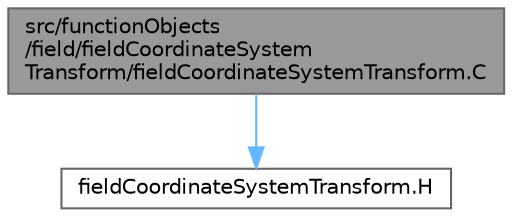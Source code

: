 digraph "src/functionObjects/field/fieldCoordinateSystemTransform/fieldCoordinateSystemTransform.C"
{
 // LATEX_PDF_SIZE
  bgcolor="transparent";
  edge [fontname=Helvetica,fontsize=10,labelfontname=Helvetica,labelfontsize=10];
  node [fontname=Helvetica,fontsize=10,shape=box,height=0.2,width=0.4];
  Node1 [id="Node000001",label="src/functionObjects\l/field/fieldCoordinateSystem\lTransform/fieldCoordinateSystemTransform.C",height=0.2,width=0.4,color="gray40", fillcolor="grey60", style="filled", fontcolor="black",tooltip=" "];
  Node1 -> Node2 [id="edge1_Node000001_Node000002",color="steelblue1",style="solid",tooltip=" "];
  Node2 [id="Node000002",label="fieldCoordinateSystemTransform.H",height=0.2,width=0.4,color="grey40", fillcolor="white", style="filled",URL="$fieldCoordinateSystemTransform_8H.html",tooltip=" "];
}
